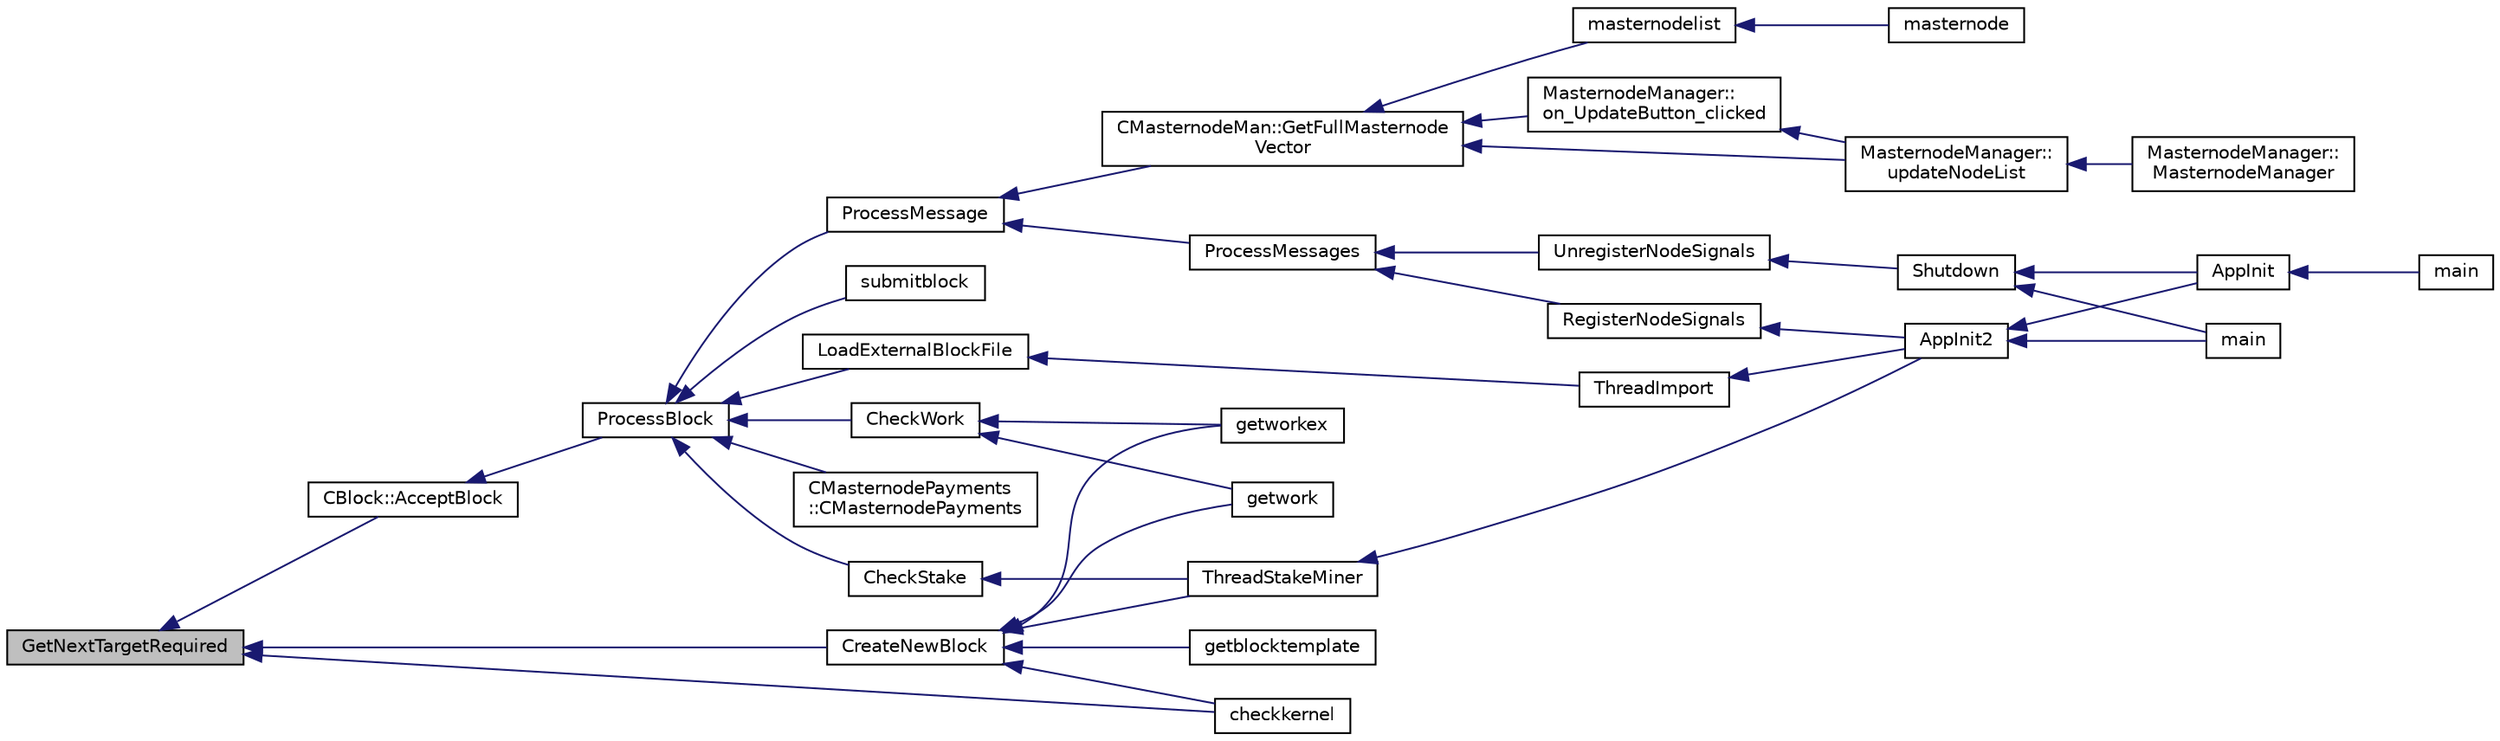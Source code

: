 digraph "GetNextTargetRequired"
{
  edge [fontname="Helvetica",fontsize="10",labelfontname="Helvetica",labelfontsize="10"];
  node [fontname="Helvetica",fontsize="10",shape=record];
  rankdir="LR";
  Node507 [label="GetNextTargetRequired",height=0.2,width=0.4,color="black", fillcolor="grey75", style="filled", fontcolor="black"];
  Node507 -> Node508 [dir="back",color="midnightblue",fontsize="10",style="solid",fontname="Helvetica"];
  Node508 [label="CBlock::AcceptBlock",height=0.2,width=0.4,color="black", fillcolor="white", style="filled",URL="$d3/d51/class_c_block.html#a3f990a713116bd15c1f221c88b012ccf"];
  Node508 -> Node509 [dir="back",color="midnightblue",fontsize="10",style="solid",fontname="Helvetica"];
  Node509 [label="ProcessBlock",height=0.2,width=0.4,color="black", fillcolor="white", style="filled",URL="$d4/dbf/main_8h.html#a7c8a7be3439bb5e1e40548a332a3cf29"];
  Node509 -> Node510 [dir="back",color="midnightblue",fontsize="10",style="solid",fontname="Helvetica"];
  Node510 [label="LoadExternalBlockFile",height=0.2,width=0.4,color="black", fillcolor="white", style="filled",URL="$df/d0a/main_8cpp.html#afbdbbb5a1b376748e5460cbcf644a9af"];
  Node510 -> Node511 [dir="back",color="midnightblue",fontsize="10",style="solid",fontname="Helvetica"];
  Node511 [label="ThreadImport",height=0.2,width=0.4,color="black", fillcolor="white", style="filled",URL="$d4/dbf/main_8h.html#a0189c34248cd89bbbe20d4d6045bd7c9"];
  Node511 -> Node512 [dir="back",color="midnightblue",fontsize="10",style="solid",fontname="Helvetica"];
  Node512 [label="AppInit2",height=0.2,width=0.4,color="black", fillcolor="white", style="filled",URL="$d8/dc0/init_8h.html#a1a4c1bfbf6ba1db77e988b89b9cadfd3",tooltip="Initialize ion. "];
  Node512 -> Node513 [dir="back",color="midnightblue",fontsize="10",style="solid",fontname="Helvetica"];
  Node513 [label="AppInit",height=0.2,width=0.4,color="black", fillcolor="white", style="filled",URL="$d4/d35/iond_8cpp.html#ac59316b767e6984e1285f0531275286b"];
  Node513 -> Node514 [dir="back",color="midnightblue",fontsize="10",style="solid",fontname="Helvetica"];
  Node514 [label="main",height=0.2,width=0.4,color="black", fillcolor="white", style="filled",URL="$d4/d35/iond_8cpp.html#a0ddf1224851353fc92bfbff6f499fa97"];
  Node512 -> Node515 [dir="back",color="midnightblue",fontsize="10",style="solid",fontname="Helvetica"];
  Node515 [label="main",height=0.2,width=0.4,color="black", fillcolor="white", style="filled",URL="$d5/d2d/ion_8cpp.html#a0ddf1224851353fc92bfbff6f499fa97"];
  Node509 -> Node516 [dir="back",color="midnightblue",fontsize="10",style="solid",fontname="Helvetica"];
  Node516 [label="ProcessMessage",height=0.2,width=0.4,color="black", fillcolor="white", style="filled",URL="$df/d0a/main_8cpp.html#a8ba92b1a4bce3c835e887a9073d17d8e"];
  Node516 -> Node517 [dir="back",color="midnightblue",fontsize="10",style="solid",fontname="Helvetica"];
  Node517 [label="ProcessMessages",height=0.2,width=0.4,color="black", fillcolor="white", style="filled",URL="$d4/dbf/main_8h.html#a196f9318f02448b85b28d612698934fd"];
  Node517 -> Node518 [dir="back",color="midnightblue",fontsize="10",style="solid",fontname="Helvetica"];
  Node518 [label="RegisterNodeSignals",height=0.2,width=0.4,color="black", fillcolor="white", style="filled",URL="$d4/dbf/main_8h.html#ab02615ff65f91d69f8d786ec900baa8a",tooltip="Register with a network node to receive its signals. "];
  Node518 -> Node512 [dir="back",color="midnightblue",fontsize="10",style="solid",fontname="Helvetica"];
  Node517 -> Node519 [dir="back",color="midnightblue",fontsize="10",style="solid",fontname="Helvetica"];
  Node519 [label="UnregisterNodeSignals",height=0.2,width=0.4,color="black", fillcolor="white", style="filled",URL="$d4/dbf/main_8h.html#a3ef0cc6e9d9d6435ee2a5569244d6ebd",tooltip="Unregister a network node. "];
  Node519 -> Node520 [dir="back",color="midnightblue",fontsize="10",style="solid",fontname="Helvetica"];
  Node520 [label="Shutdown",height=0.2,width=0.4,color="black", fillcolor="white", style="filled",URL="$d8/dc0/init_8h.html#ac5f038c2b480cf9ef5e19e3eba8dbaf9"];
  Node520 -> Node513 [dir="back",color="midnightblue",fontsize="10",style="solid",fontname="Helvetica"];
  Node520 -> Node515 [dir="back",color="midnightblue",fontsize="10",style="solid",fontname="Helvetica"];
  Node516 -> Node521 [dir="back",color="midnightblue",fontsize="10",style="solid",fontname="Helvetica"];
  Node521 [label="CMasternodeMan::GetFullMasternode\lVector",height=0.2,width=0.4,color="black", fillcolor="white", style="filled",URL="$dc/d6b/class_c_masternode_man.html#ab39e213a7601e1bef2eba1d5d63206f5"];
  Node521 -> Node522 [dir="back",color="midnightblue",fontsize="10",style="solid",fontname="Helvetica"];
  Node522 [label="MasternodeManager::\lupdateNodeList",height=0.2,width=0.4,color="black", fillcolor="white", style="filled",URL="$d9/d70/class_masternode_manager.html#a5485a8bd6ccf673027165cc1207dfae9"];
  Node522 -> Node523 [dir="back",color="midnightblue",fontsize="10",style="solid",fontname="Helvetica"];
  Node523 [label="MasternodeManager::\lMasternodeManager",height=0.2,width=0.4,color="black", fillcolor="white", style="filled",URL="$d9/d70/class_masternode_manager.html#ad18cb99065e056e6b791e2356de826bf"];
  Node521 -> Node524 [dir="back",color="midnightblue",fontsize="10",style="solid",fontname="Helvetica"];
  Node524 [label="MasternodeManager::\lon_UpdateButton_clicked",height=0.2,width=0.4,color="black", fillcolor="white", style="filled",URL="$d9/d70/class_masternode_manager.html#ae8d07b4d869e3eb09fe1be445eff0430"];
  Node524 -> Node522 [dir="back",color="midnightblue",fontsize="10",style="solid",fontname="Helvetica"];
  Node521 -> Node525 [dir="back",color="midnightblue",fontsize="10",style="solid",fontname="Helvetica"];
  Node525 [label="masternodelist",height=0.2,width=0.4,color="black", fillcolor="white", style="filled",URL="$d5/d6b/rpcstashedsend_8cpp.html#a3a7ed7e37f21eb2912afc6e776f7236c"];
  Node525 -> Node526 [dir="back",color="midnightblue",fontsize="10",style="solid",fontname="Helvetica"];
  Node526 [label="masternode",height=0.2,width=0.4,color="black", fillcolor="white", style="filled",URL="$d5/d6b/rpcstashedsend_8cpp.html#a30609e443aeb47c29ed0878d16b1b5e1"];
  Node509 -> Node527 [dir="back",color="midnightblue",fontsize="10",style="solid",fontname="Helvetica"];
  Node527 [label="CMasternodePayments\l::CMasternodePayments",height=0.2,width=0.4,color="black", fillcolor="white", style="filled",URL="$dc/d9a/class_c_masternode_payments.html#a4b9454f265a927528c881716e7649973"];
  Node509 -> Node528 [dir="back",color="midnightblue",fontsize="10",style="solid",fontname="Helvetica"];
  Node528 [label="CheckWork",height=0.2,width=0.4,color="black", fillcolor="white", style="filled",URL="$de/d13/miner_8h.html#aadd8a05aa6d8fae1c0f4daa5e971a12a",tooltip="Check mined proof-of-work block. "];
  Node528 -> Node529 [dir="back",color="midnightblue",fontsize="10",style="solid",fontname="Helvetica"];
  Node529 [label="getworkex",height=0.2,width=0.4,color="black", fillcolor="white", style="filled",URL="$d4/ddd/rpcmining_8cpp.html#aa40f86dc468a3f2ef4a3bba99e20a069"];
  Node528 -> Node530 [dir="back",color="midnightblue",fontsize="10",style="solid",fontname="Helvetica"];
  Node530 [label="getwork",height=0.2,width=0.4,color="black", fillcolor="white", style="filled",URL="$d4/ddd/rpcmining_8cpp.html#a356be62c93d38267a7da9e1cb644d547"];
  Node509 -> Node531 [dir="back",color="midnightblue",fontsize="10",style="solid",fontname="Helvetica"];
  Node531 [label="CheckStake",height=0.2,width=0.4,color="black", fillcolor="white", style="filled",URL="$de/d13/miner_8h.html#a68be4bcfa03b86095641eac5ca996fed",tooltip="Check mined proof-of-stake block. "];
  Node531 -> Node532 [dir="back",color="midnightblue",fontsize="10",style="solid",fontname="Helvetica"];
  Node532 [label="ThreadStakeMiner",height=0.2,width=0.4,color="black", fillcolor="white", style="filled",URL="$d6/de3/miner_8cpp.html#a31faece5ef0e403969b3d3debd79b352"];
  Node532 -> Node512 [dir="back",color="midnightblue",fontsize="10",style="solid",fontname="Helvetica"];
  Node509 -> Node533 [dir="back",color="midnightblue",fontsize="10",style="solid",fontname="Helvetica"];
  Node533 [label="submitblock",height=0.2,width=0.4,color="black", fillcolor="white", style="filled",URL="$d4/ddd/rpcmining_8cpp.html#a6fc1aa077add8cb1c74207056616134d"];
  Node507 -> Node534 [dir="back",color="midnightblue",fontsize="10",style="solid",fontname="Helvetica"];
  Node534 [label="CreateNewBlock",height=0.2,width=0.4,color="black", fillcolor="white", style="filled",URL="$de/d13/miner_8h.html#aca0de7d757e027c2b08bd101c68c1549"];
  Node534 -> Node532 [dir="back",color="midnightblue",fontsize="10",style="solid",fontname="Helvetica"];
  Node534 -> Node535 [dir="back",color="midnightblue",fontsize="10",style="solid",fontname="Helvetica"];
  Node535 [label="checkkernel",height=0.2,width=0.4,color="black", fillcolor="white", style="filled",URL="$d4/ddd/rpcmining_8cpp.html#a36ee2284a7252841b8a62a9531b6acbc"];
  Node534 -> Node529 [dir="back",color="midnightblue",fontsize="10",style="solid",fontname="Helvetica"];
  Node534 -> Node530 [dir="back",color="midnightblue",fontsize="10",style="solid",fontname="Helvetica"];
  Node534 -> Node536 [dir="back",color="midnightblue",fontsize="10",style="solid",fontname="Helvetica"];
  Node536 [label="getblocktemplate",height=0.2,width=0.4,color="black", fillcolor="white", style="filled",URL="$d4/ddd/rpcmining_8cpp.html#a27347eecedd59156c914fcb5ce488f9a"];
  Node507 -> Node535 [dir="back",color="midnightblue",fontsize="10",style="solid",fontname="Helvetica"];
}
